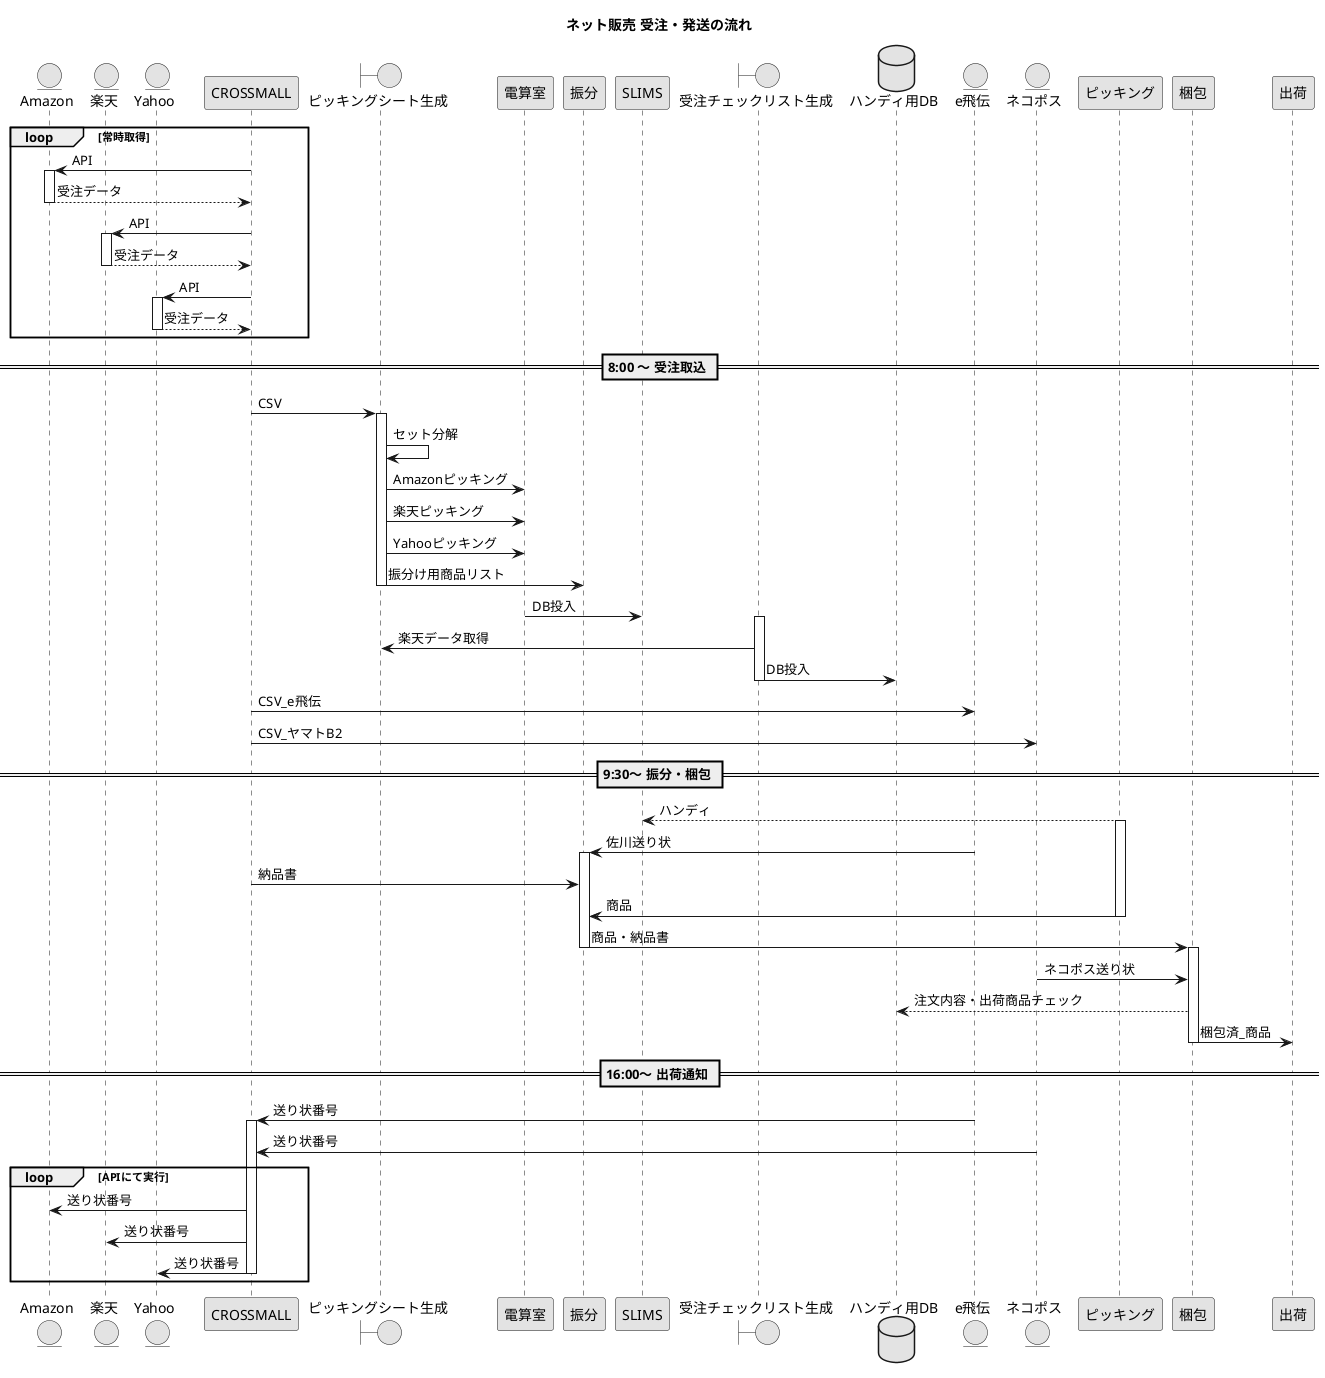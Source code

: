 @startuml /uml/recieving_orders_process

skinparam monochrome true

title ネット販売 受注・発送の流れ

entity Amazon
entity 楽天
entity Yahoo

Loop 常時取得

    Amazon <- CROSSMALL :API
    activate Amazon
    Amazon --> CROSSMALL :受注データ
    deactivate Amazon

    楽天 <- CROSSMALL : API
    activate 楽天
    楽天 --> CROSSMALL : 受注データ
    deactivate 楽天

    Yahoo <- CROSSMALL : API
    activate Yahoo
    Yahoo --> CROSSMALL : 受注データ
    deactivate Yahoo
end

deactivate CROSSMALL

== 8:00 ～ 受注取込 ==

Boundary ピッキングシート生成
CROSSMALL -> ピッキングシート生成 : CSV

activate ピッキングシート生成

    ピッキングシート生成 -> ピッキングシート生成 : セット分解

    ピッキングシート生成 -> 電算室 : Amazonピッキング
    ピッキングシート生成 -> 電算室 : 楽天ピッキング
    ピッキングシート生成 -> 電算室 : Yahooピッキング


    ピッキングシート生成 -> 振分 : 振分け用商品リスト

deactivate ピッキングシート生成

電算室 -> SLIMS : DB投入
    
Boundary 受注チェックリスト生成

activate 受注チェックリスト生成
    ピッキングシート生成 <- 受注チェックリスト生成 : 楽天データ取得

    database ハンディ用DB
    受注チェックリスト生成 -> ハンディ用DB :DB投入

deactivate 受注チェックリスト生成

entity e飛伝
entity ネコポス

CROSSMALL -> e飛伝 :CSV_e飛伝
CROSSMALL -> ネコポス :CSV_ヤマトB2

== 9:30～ 振分・梱包 ==

SLIMS <-- ピッキング : ハンディ

activate ピッキング

    e飛伝 -> 振分 : 佐川送り状

    activate 振分

    CROSSMALL -> 振分 : 納品書
    ピッキング -> 振分 : 商品

deactivate ピッキング

    振分 -> 梱包 : 商品・納品書

    deactivate 振分

activate 梱包

    ネコポス -> 梱包 : ネコポス送り状

    ハンディ用DB <-- 梱包 : 注文内容・出荷商品チェック

    梱包 -> 出荷 : 梱包済_商品
    
deactivate 梱包

== 16:00～ 出荷通知 ==

e飛伝 -> CROSSMALL : 送り状番号
activate CROSSMALL
ネコポス -> CROSSMALL : 送り状番号

Loop APIにて実行
    CROSSMALL -> Amazon : 送り状番号
    CROSSMALL -> 楽天 : 送り状番号
    CROSSMALL -> Yahoo : 送り状番号
    deactivate CROSSMALL
end

@enduml



